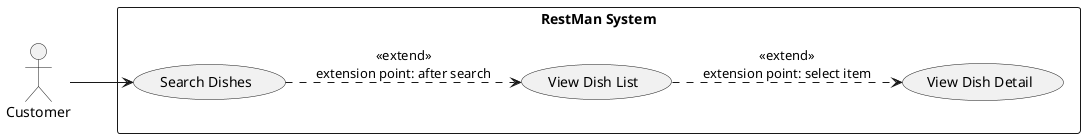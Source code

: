 @startuml
left to right direction
actor Customer
rectangle "RestMan System" {
  usecase "Search Dishes" as UC_Search
  usecase "View Dish List" as UC_List
  usecase "View Dish Detail" as UC_Detail
}
Customer --> UC_Search
UC_Search ..> UC_List : <<extend>>\nextension point: after search
UC_List ..> UC_Detail : <<extend>>\nextension point: select item
@enduml
